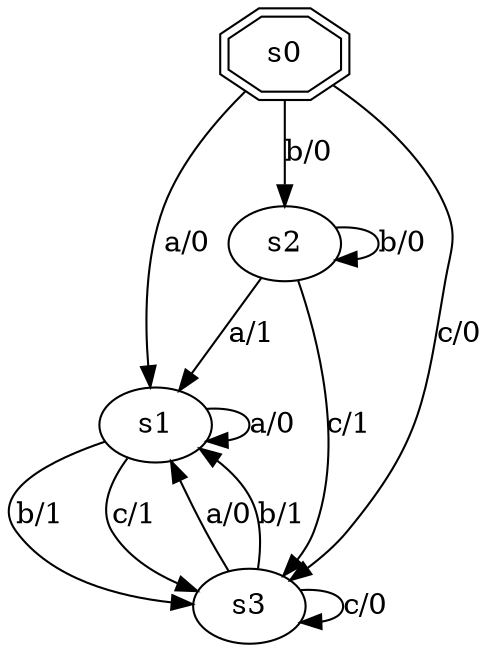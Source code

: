digraph test_30 {
    s0 -> s1 [label="a/0"];
    s0 -> s2 [label="b/0"];
    s0 -> s3 [label="c/0"];
    s1 -> s1 [label="a/0"];
    s1 -> s3 [label="b/1"];
    s1 -> s3 [label="c/1"];
    s2 -> s1 [label="a/1"];
    s2 -> s2 [label="b/0"];
    s2 -> s3 [label="c/1"];
    s3 -> s1 [label="a/0"];
    s3 -> s1 [label="b/1"];
    s3 -> s3 [label="c/0"];
    s0 [shape=doubleoctagon];
}
